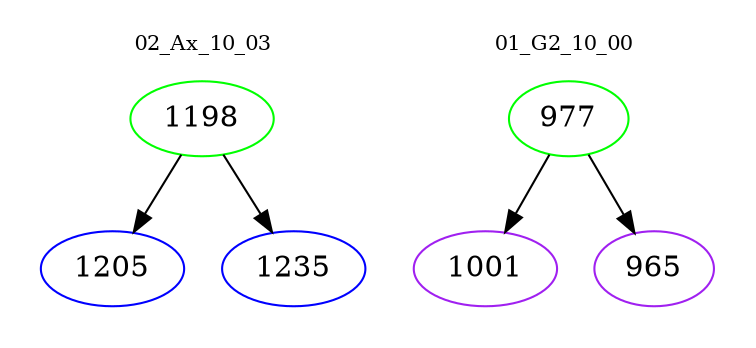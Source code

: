 digraph{
subgraph cluster_0 {
color = white
label = "02_Ax_10_03";
fontsize=10;
T0_1198 [label="1198", color="green"]
T0_1198 -> T0_1205 [color="black"]
T0_1205 [label="1205", color="blue"]
T0_1198 -> T0_1235 [color="black"]
T0_1235 [label="1235", color="blue"]
}
subgraph cluster_1 {
color = white
label = "01_G2_10_00";
fontsize=10;
T1_977 [label="977", color="green"]
T1_977 -> T1_1001 [color="black"]
T1_1001 [label="1001", color="purple"]
T1_977 -> T1_965 [color="black"]
T1_965 [label="965", color="purple"]
}
}
